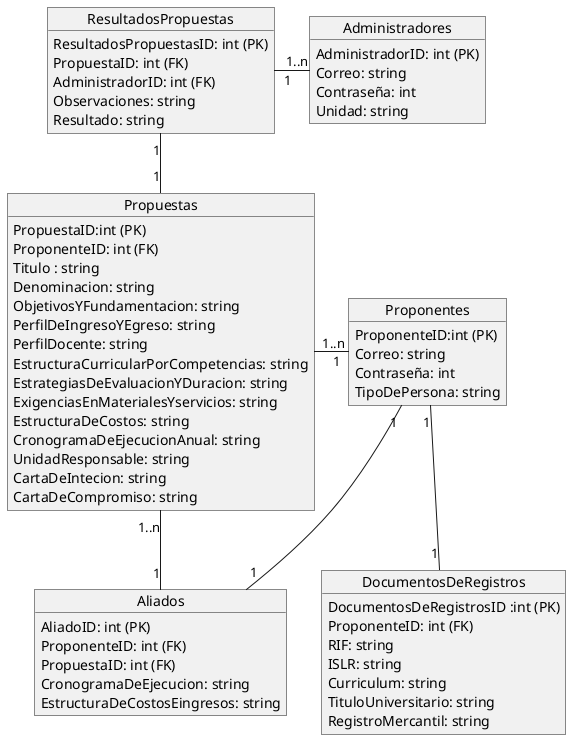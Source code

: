 @startuml DatabaseDiagram

object Proponentes{
    ProponenteID:int (PK)
    Correo: string
    Contraseña: int
    TipoDePersona: string
}

object Administradores{
    AdministradorID: int (PK)
    Correo: string
    Contraseña: int
    Unidad: string
}

object DocumentosDeRegistros{
    DocumentosDeRegistrosID :int (PK)
    ProponenteID: int (FK)
    RIF: string
    ISLR: string
    Curriculum: string
    TituloUniversitario: string
    RegistroMercantil: string
}



object Propuestas{
    PropuestaID:int (PK)
    ProponenteID: int (FK)
    Titulo : string 
    Denominacion: string
    ObjetivosYFundamentacion: string
    PerfilDeIngresoYEgreso: string
    PerfilDocente: string
    EstructuraCurricularPorCompetencias: string
    EstrategiasDeEvaluacionYDuracion: string
    ExigenciasEnMaterialesYservicios: string
    EstructuraDeCostos: string
    CronogramaDeEjecucionAnual: string
    UnidadResponsable: string
    CartaDeIntecion: string
    CartaDeCompromiso: string

}

object ResultadosPropuestas{
    ResultadosPropuestasID: int (PK)
    PropuestaID: int (FK)
    AdministradorID: int (FK)
    Observaciones: string
    Resultado: string
}


object Aliados{
    AliadoID: int (PK)
    ProponenteID: int (FK)
    PropuestaID: int (FK)
    CronogramaDeEjecucion: string
    EstructuraDeCostosEingresos: string
}



ResultadosPropuestas "1"--"1" Propuestas
Administradores "1   "-l- " 1..n" ResultadosPropuestas
DocumentosDeRegistros "1"-u-"1" Proponentes
Propuestas "1..n "-r-" 1" Proponentes
Aliados "1"-u-"1" Proponentes
Aliados "1"-u-"1..n" Propuestas

@enduml